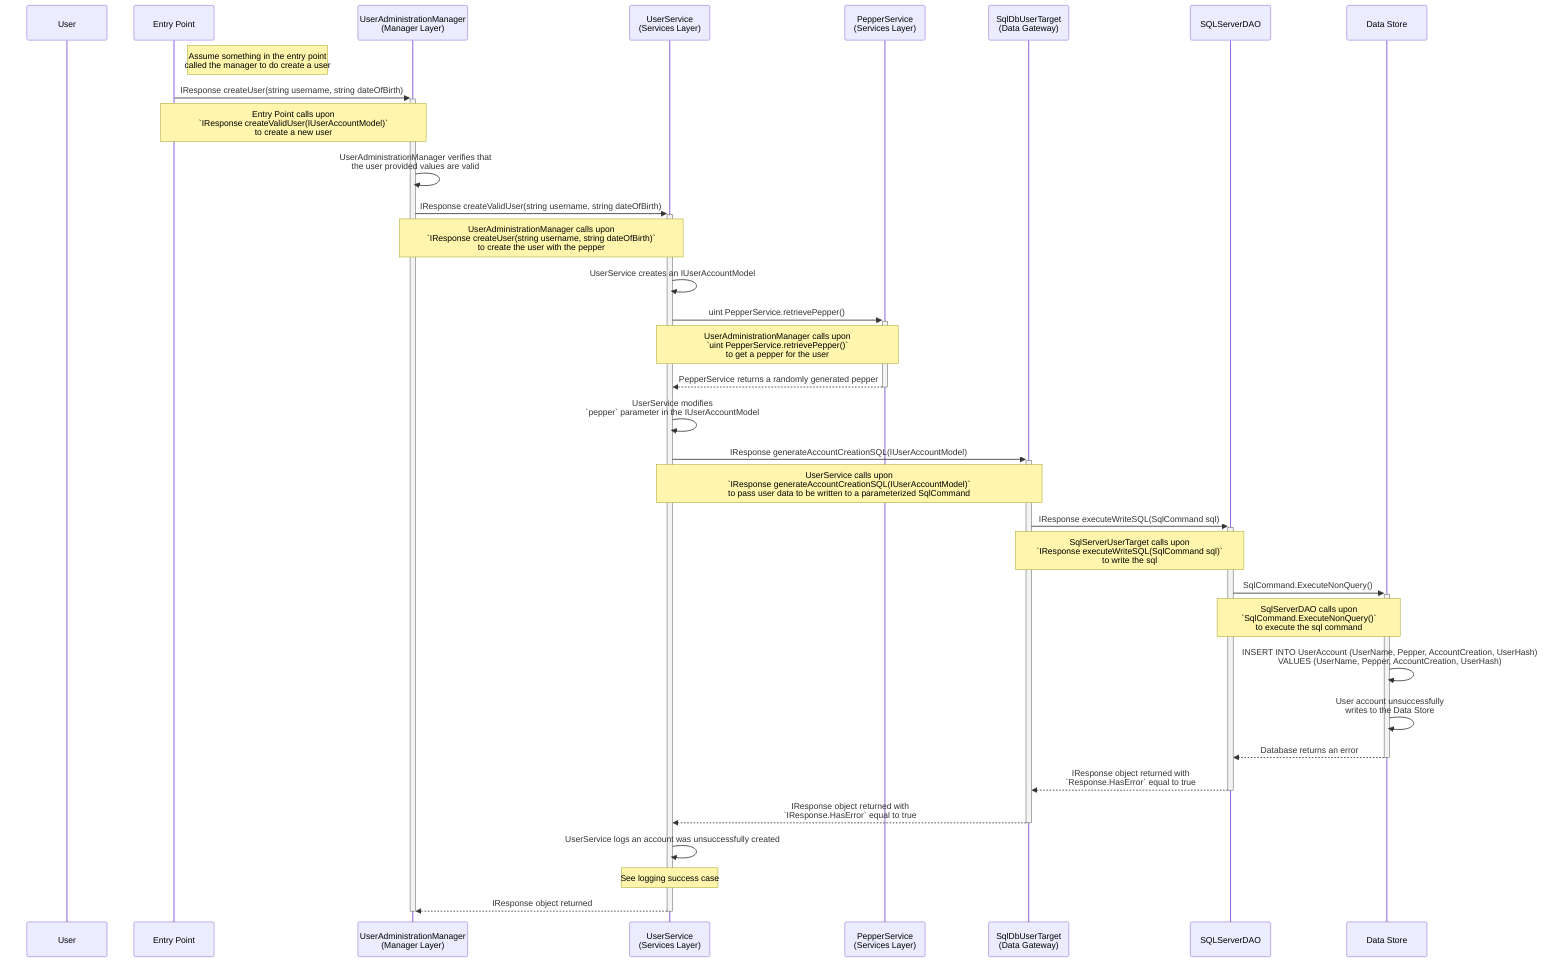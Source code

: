sequenceDiagram
participant u as User
participant e as Entry Point
participant usm as UserAdministrationManager<br>(Manager Layer)
participant uc as UserService<br>(Services Layer)
participant ss as PepperService<br>(Services Layer)
participant dg as SqlDbUserTarget<br>(Data Gateway)
participant da as SQLServerDAO
participant ds as Data Store

Note Right of e: Assume something in the entry point<br>called the manager to do create a user
e->>+usm: IResponse createUser(string username, string dateOfBirth)
    Note over e,usm: Entry Point calls upon<br>`IResponse createValidUser(IUserAccountModel)`<br>to create a new user

usm->>usm: UserAdministrationManager verifies that<br>the user provided values are valid

usm->>+uc: IResponse createValidUser(string username, string dateOfBirth)
    Note over usm,uc: UserAdministrationManager calls upon<br>`IResponse createUser(string username, string dateOfBirth)`<br>to create the user with the pepper

uc->>uc: UserService creates an IUserAccountModel

uc->>+ss: uint PepperService.retrievePepper()
    Note over uc,ss: UserAdministrationManager calls upon<br>`uint PepperService.retrievePepper()`<br>to get a pepper for the user
ss-->>-uc: PepperService returns a randomly generated pepper

uc->>uc: UserService modifies<br>`pepper` parameter in the IUserAccountModel

uc->>+dg: IResponse generateAccountCreationSQL(IUserAccountModel)
    Note over uc,dg: UserService calls upon<br>`IResponse generateAccountCreationSQL(IUserAccountModel)`<br>to pass user data to be written to a parameterized SqlCommand

dg->>+da: IResponse executeWriteSQL(SqlCommand sql)
    Note over dg,da: SqlServerUserTarget calls upon<br>`IResponse executeWriteSQL(SqlCommand sql)`<br>to write the sql

da->>+ds: SqlCommand.ExecuteNonQuery()
    Note over da,ds: SqlServerDAO calls upon<br>`SqlCommand.ExecuteNonQuery()`<br>to execute the sql command

ds->>ds: INSERT INTO UserAccount (UserName, Pepper, AccountCreation, UserHash)<br> VALUES (UserName, Pepper, AccountCreation, UserHash)

ds->>ds: User account unsuccessfully<br>writes to the Data Store

ds-->>-da: Database returns an error

da-->>-dg: IResponse object returned with<br>`Response.HasError` equal to true

dg-->>-uc: IResponse object returned with<br>`IResponse.HasError` equal to true

uc->>uc: UserService logs an account was unsuccessfully created
    Note over uc,uc: See logging success case

uc-->>-usm: IResponse object returned

deactivate usm